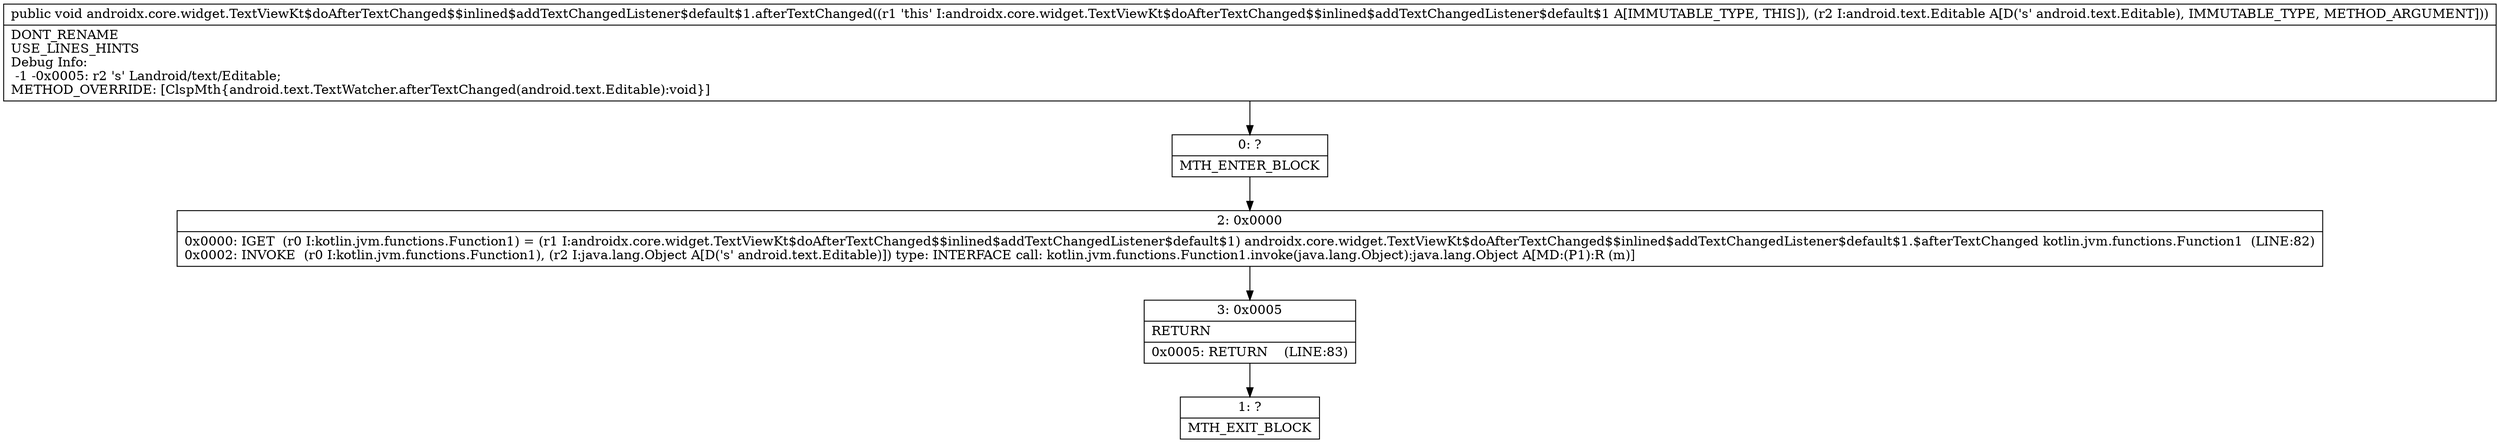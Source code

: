digraph "CFG forandroidx.core.widget.TextViewKt$doAfterTextChanged$$inlined$addTextChangedListener$default$1.afterTextChanged(Landroid\/text\/Editable;)V" {
Node_0 [shape=record,label="{0\:\ ?|MTH_ENTER_BLOCK\l}"];
Node_2 [shape=record,label="{2\:\ 0x0000|0x0000: IGET  (r0 I:kotlin.jvm.functions.Function1) = (r1 I:androidx.core.widget.TextViewKt$doAfterTextChanged$$inlined$addTextChangedListener$default$1) androidx.core.widget.TextViewKt$doAfterTextChanged$$inlined$addTextChangedListener$default$1.$afterTextChanged kotlin.jvm.functions.Function1  (LINE:82)\l0x0002: INVOKE  (r0 I:kotlin.jvm.functions.Function1), (r2 I:java.lang.Object A[D('s' android.text.Editable)]) type: INTERFACE call: kotlin.jvm.functions.Function1.invoke(java.lang.Object):java.lang.Object A[MD:(P1):R (m)]\l}"];
Node_3 [shape=record,label="{3\:\ 0x0005|RETURN\l|0x0005: RETURN    (LINE:83)\l}"];
Node_1 [shape=record,label="{1\:\ ?|MTH_EXIT_BLOCK\l}"];
MethodNode[shape=record,label="{public void androidx.core.widget.TextViewKt$doAfterTextChanged$$inlined$addTextChangedListener$default$1.afterTextChanged((r1 'this' I:androidx.core.widget.TextViewKt$doAfterTextChanged$$inlined$addTextChangedListener$default$1 A[IMMUTABLE_TYPE, THIS]), (r2 I:android.text.Editable A[D('s' android.text.Editable), IMMUTABLE_TYPE, METHOD_ARGUMENT]))  | DONT_RENAME\lUSE_LINES_HINTS\lDebug Info:\l  \-1 \-0x0005: r2 's' Landroid\/text\/Editable;\lMETHOD_OVERRIDE: [ClspMth\{android.text.TextWatcher.afterTextChanged(android.text.Editable):void\}]\l}"];
MethodNode -> Node_0;Node_0 -> Node_2;
Node_2 -> Node_3;
Node_3 -> Node_1;
}


